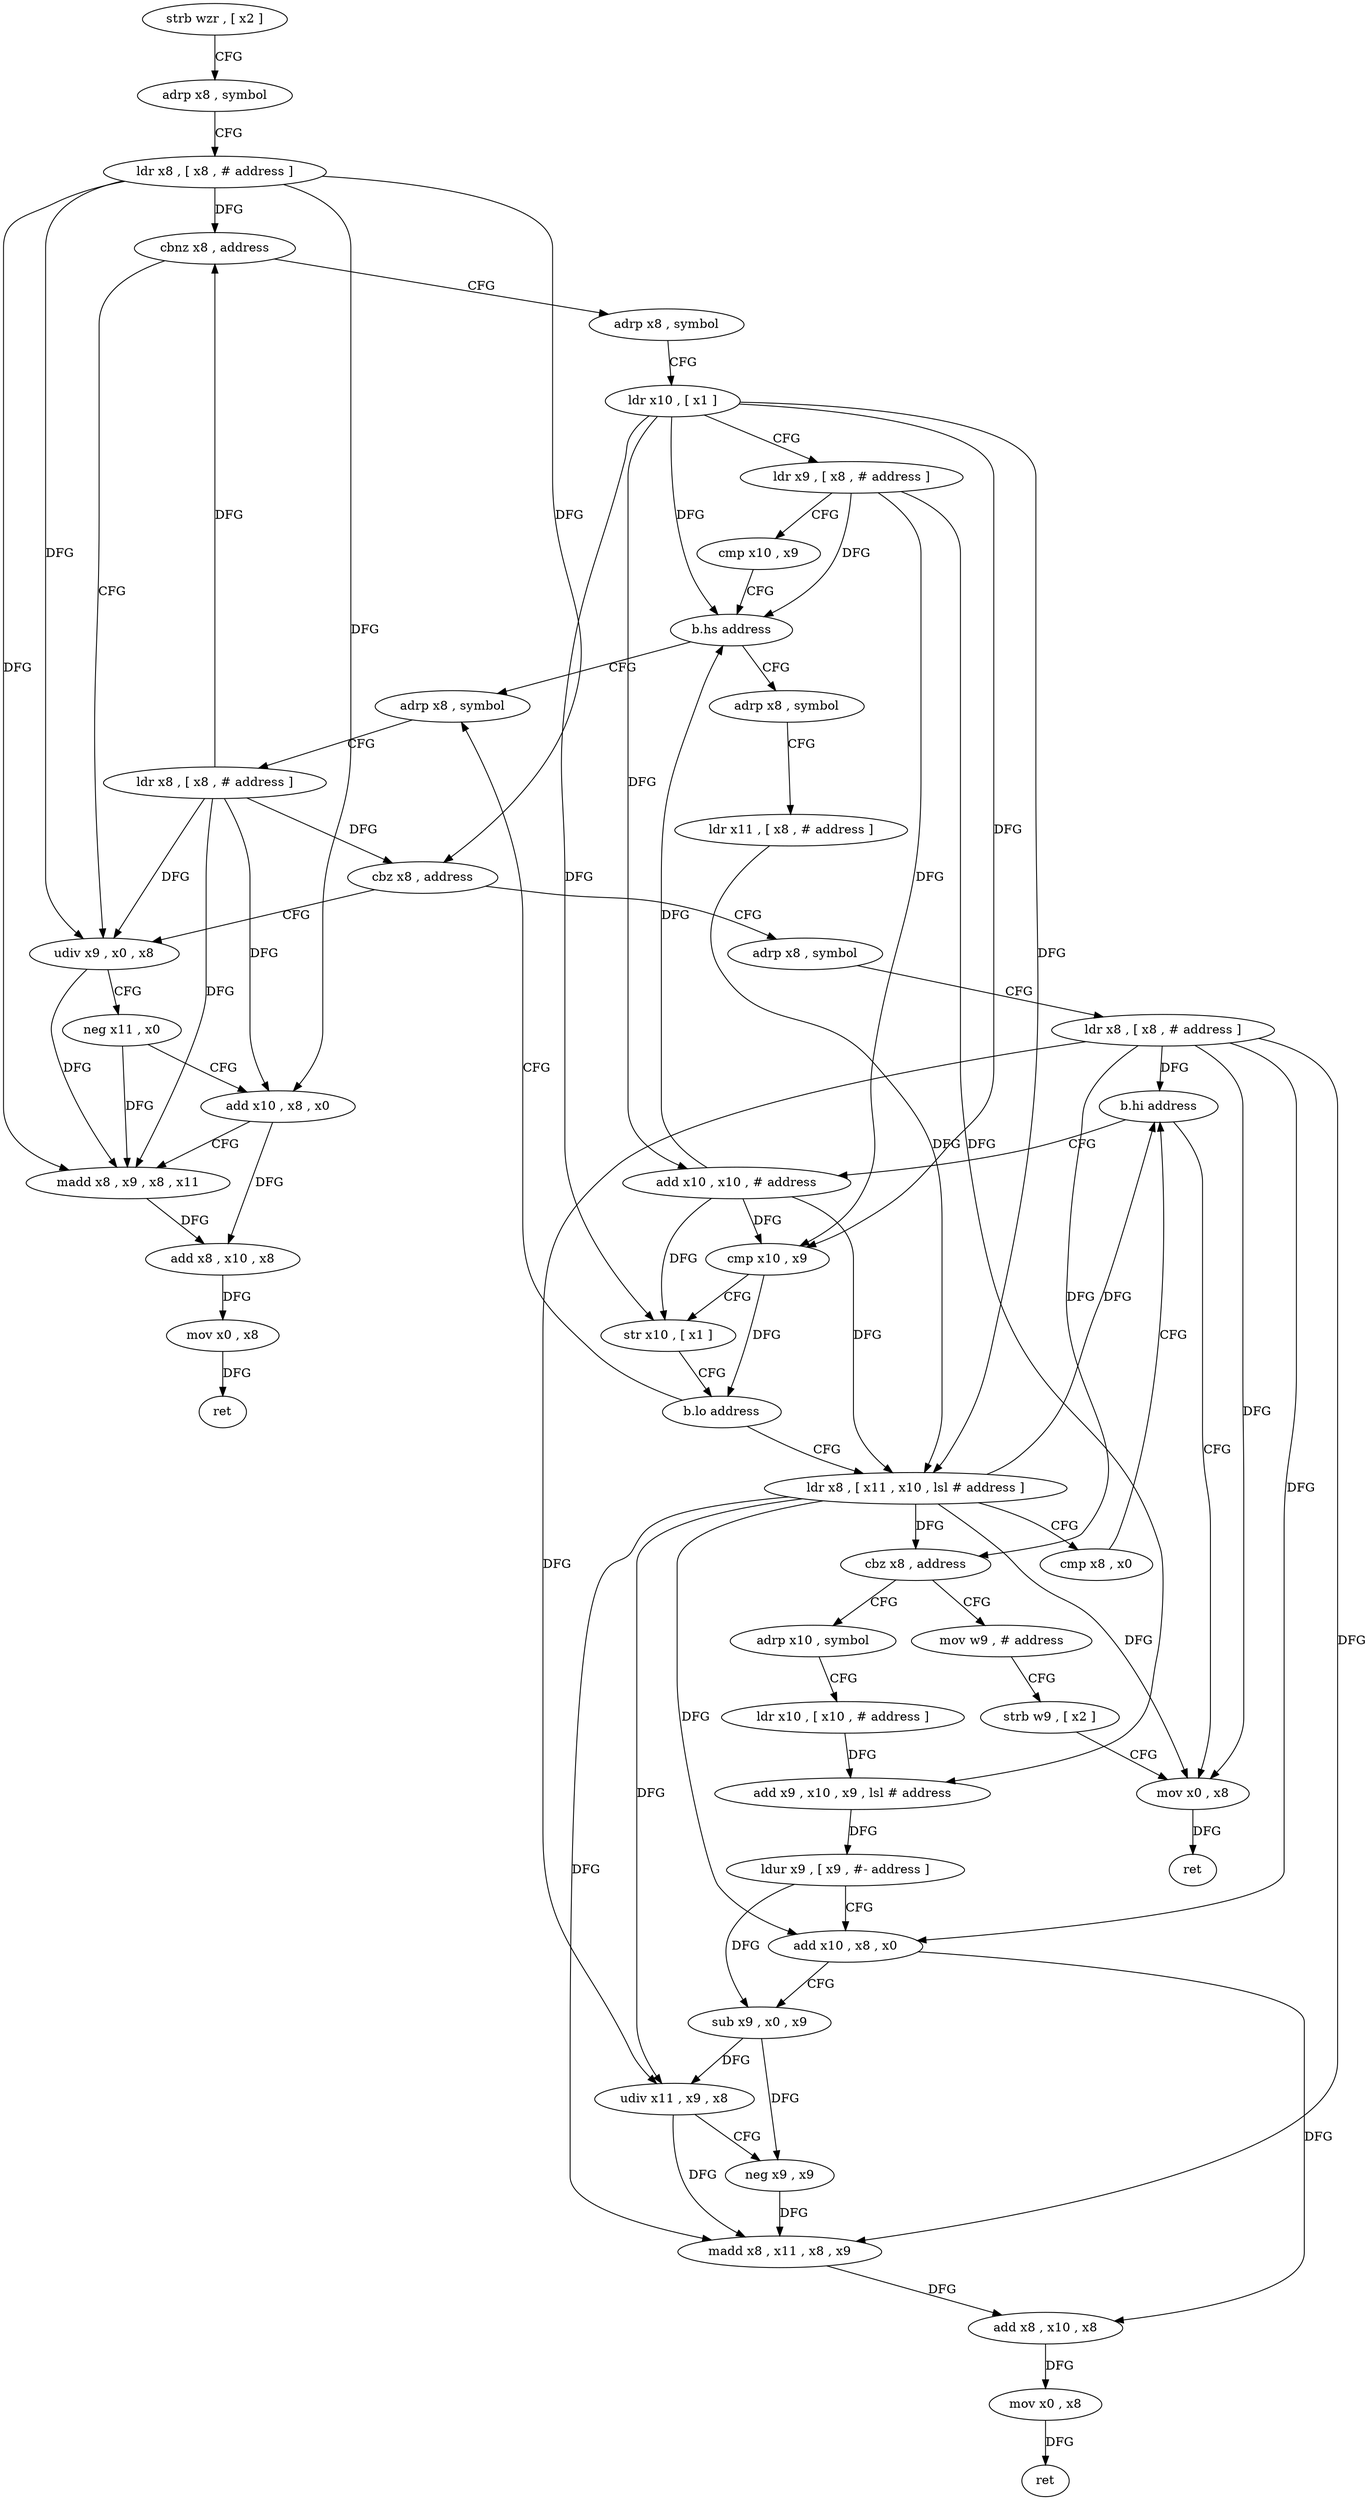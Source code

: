 digraph "func" {
"4202944" [label = "strb wzr , [ x2 ]" ]
"4202948" [label = "adrp x8 , symbol" ]
"4202952" [label = "ldr x8 , [ x8 , # address ]" ]
"4202956" [label = "cbnz x8 , address" ]
"4203028" [label = "udiv x9 , x0 , x8" ]
"4202960" [label = "adrp x8 , symbol" ]
"4203032" [label = "neg x11 , x0" ]
"4203036" [label = "add x10 , x8 , x0" ]
"4203040" [label = "madd x8 , x9 , x8 , x11" ]
"4203044" [label = "add x8 , x10 , x8" ]
"4203048" [label = "mov x0 , x8" ]
"4203052" [label = "ret" ]
"4202964" [label = "ldr x10 , [ x1 ]" ]
"4202968" [label = "ldr x9 , [ x8 , # address ]" ]
"4202972" [label = "cmp x10 , x9" ]
"4202976" [label = "b.hs address" ]
"4203016" [label = "adrp x8 , symbol" ]
"4202980" [label = "adrp x8 , symbol" ]
"4203020" [label = "ldr x8 , [ x8 , # address ]" ]
"4203024" [label = "cbz x8 , address" ]
"4203056" [label = "adrp x8 , symbol" ]
"4202984" [label = "ldr x11 , [ x8 , # address ]" ]
"4202988" [label = "ldr x8 , [ x11 , x10 , lsl # address ]" ]
"4203060" [label = "ldr x8 , [ x8 , # address ]" ]
"4203064" [label = "cbz x8 , address" ]
"4203116" [label = "mov w9 , # address" ]
"4203068" [label = "adrp x10 , symbol" ]
"4203124" [label = "mov x0 , x8" ]
"4203128" [label = "ret" ]
"4203000" [label = "add x10 , x10 , # address" ]
"4203004" [label = "cmp x10 , x9" ]
"4203008" [label = "str x10 , [ x1 ]" ]
"4203012" [label = "b.lo address" ]
"4203120" [label = "strb w9 , [ x2 ]" ]
"4203072" [label = "ldr x10 , [ x10 , # address ]" ]
"4203076" [label = "add x9 , x10 , x9 , lsl # address" ]
"4203080" [label = "ldur x9 , [ x9 , #- address ]" ]
"4203084" [label = "add x10 , x8 , x0" ]
"4203088" [label = "sub x9 , x0 , x9" ]
"4203092" [label = "udiv x11 , x9 , x8" ]
"4203096" [label = "neg x9 , x9" ]
"4203100" [label = "madd x8 , x11 , x8 , x9" ]
"4203104" [label = "add x8 , x10 , x8" ]
"4203108" [label = "mov x0 , x8" ]
"4203112" [label = "ret" ]
"4202992" [label = "cmp x8 , x0" ]
"4202996" [label = "b.hi address" ]
"4202944" -> "4202948" [ label = "CFG" ]
"4202948" -> "4202952" [ label = "CFG" ]
"4202952" -> "4202956" [ label = "DFG" ]
"4202952" -> "4203028" [ label = "DFG" ]
"4202952" -> "4203036" [ label = "DFG" ]
"4202952" -> "4203040" [ label = "DFG" ]
"4202952" -> "4203024" [ label = "DFG" ]
"4202956" -> "4203028" [ label = "CFG" ]
"4202956" -> "4202960" [ label = "CFG" ]
"4203028" -> "4203032" [ label = "CFG" ]
"4203028" -> "4203040" [ label = "DFG" ]
"4202960" -> "4202964" [ label = "CFG" ]
"4203032" -> "4203036" [ label = "CFG" ]
"4203032" -> "4203040" [ label = "DFG" ]
"4203036" -> "4203040" [ label = "CFG" ]
"4203036" -> "4203044" [ label = "DFG" ]
"4203040" -> "4203044" [ label = "DFG" ]
"4203044" -> "4203048" [ label = "DFG" ]
"4203048" -> "4203052" [ label = "DFG" ]
"4202964" -> "4202968" [ label = "CFG" ]
"4202964" -> "4202976" [ label = "DFG" ]
"4202964" -> "4202988" [ label = "DFG" ]
"4202964" -> "4203000" [ label = "DFG" ]
"4202964" -> "4203004" [ label = "DFG" ]
"4202964" -> "4203008" [ label = "DFG" ]
"4202968" -> "4202972" [ label = "CFG" ]
"4202968" -> "4202976" [ label = "DFG" ]
"4202968" -> "4203076" [ label = "DFG" ]
"4202968" -> "4203004" [ label = "DFG" ]
"4202972" -> "4202976" [ label = "CFG" ]
"4202976" -> "4203016" [ label = "CFG" ]
"4202976" -> "4202980" [ label = "CFG" ]
"4203016" -> "4203020" [ label = "CFG" ]
"4202980" -> "4202984" [ label = "CFG" ]
"4203020" -> "4203024" [ label = "DFG" ]
"4203020" -> "4202956" [ label = "DFG" ]
"4203020" -> "4203028" [ label = "DFG" ]
"4203020" -> "4203040" [ label = "DFG" ]
"4203020" -> "4203036" [ label = "DFG" ]
"4203024" -> "4203056" [ label = "CFG" ]
"4203024" -> "4203028" [ label = "CFG" ]
"4203056" -> "4203060" [ label = "CFG" ]
"4202984" -> "4202988" [ label = "DFG" ]
"4202988" -> "4202992" [ label = "CFG" ]
"4202988" -> "4203064" [ label = "DFG" ]
"4202988" -> "4202996" [ label = "DFG" ]
"4202988" -> "4203084" [ label = "DFG" ]
"4202988" -> "4203092" [ label = "DFG" ]
"4202988" -> "4203100" [ label = "DFG" ]
"4202988" -> "4203124" [ label = "DFG" ]
"4203060" -> "4203064" [ label = "DFG" ]
"4203060" -> "4202996" [ label = "DFG" ]
"4203060" -> "4203084" [ label = "DFG" ]
"4203060" -> "4203092" [ label = "DFG" ]
"4203060" -> "4203100" [ label = "DFG" ]
"4203060" -> "4203124" [ label = "DFG" ]
"4203064" -> "4203116" [ label = "CFG" ]
"4203064" -> "4203068" [ label = "CFG" ]
"4203116" -> "4203120" [ label = "CFG" ]
"4203068" -> "4203072" [ label = "CFG" ]
"4203124" -> "4203128" [ label = "DFG" ]
"4203000" -> "4203004" [ label = "DFG" ]
"4203000" -> "4202988" [ label = "DFG" ]
"4203000" -> "4202976" [ label = "DFG" ]
"4203000" -> "4203008" [ label = "DFG" ]
"4203004" -> "4203008" [ label = "CFG" ]
"4203004" -> "4203012" [ label = "DFG" ]
"4203008" -> "4203012" [ label = "CFG" ]
"4203012" -> "4202988" [ label = "CFG" ]
"4203012" -> "4203016" [ label = "CFG" ]
"4203120" -> "4203124" [ label = "CFG" ]
"4203072" -> "4203076" [ label = "DFG" ]
"4203076" -> "4203080" [ label = "DFG" ]
"4203080" -> "4203084" [ label = "CFG" ]
"4203080" -> "4203088" [ label = "DFG" ]
"4203084" -> "4203088" [ label = "CFG" ]
"4203084" -> "4203104" [ label = "DFG" ]
"4203088" -> "4203092" [ label = "DFG" ]
"4203088" -> "4203096" [ label = "DFG" ]
"4203092" -> "4203096" [ label = "CFG" ]
"4203092" -> "4203100" [ label = "DFG" ]
"4203096" -> "4203100" [ label = "DFG" ]
"4203100" -> "4203104" [ label = "DFG" ]
"4203104" -> "4203108" [ label = "DFG" ]
"4203108" -> "4203112" [ label = "DFG" ]
"4202992" -> "4202996" [ label = "CFG" ]
"4202996" -> "4203124" [ label = "CFG" ]
"4202996" -> "4203000" [ label = "CFG" ]
}
